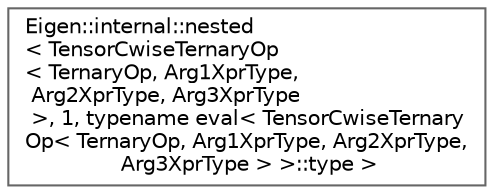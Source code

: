 digraph "类继承关系图"
{
 // LATEX_PDF_SIZE
  bgcolor="transparent";
  edge [fontname=Helvetica,fontsize=10,labelfontname=Helvetica,labelfontsize=10];
  node [fontname=Helvetica,fontsize=10,shape=box,height=0.2,width=0.4];
  rankdir="LR";
  Node0 [id="Node000000",label="Eigen::internal::nested\l\< TensorCwiseTernaryOp\l\< TernaryOp, Arg1XprType,\l Arg2XprType, Arg3XprType\l \>, 1, typename eval\< TensorCwiseTernary\lOp\< TernaryOp, Arg1XprType, Arg2XprType,\l Arg3XprType \> \>::type \>",height=0.2,width=0.4,color="grey40", fillcolor="white", style="filled",URL="$struct_eigen_1_1internal_1_1nested_3_01_tensor_cwise_ternary_op_3_01_ternary_op_00_01_arg1_xpr_t853695dee4735ec9f7eb99fe0132afb2.html",tooltip=" "];
}
